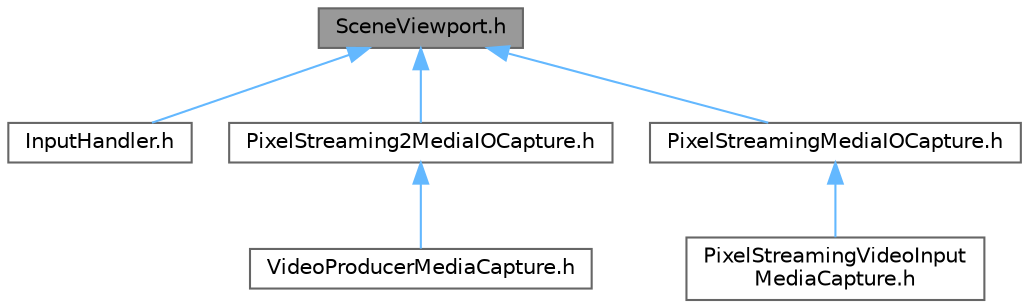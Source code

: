digraph "SceneViewport.h"
{
 // INTERACTIVE_SVG=YES
 // LATEX_PDF_SIZE
  bgcolor="transparent";
  edge [fontname=Helvetica,fontsize=10,labelfontname=Helvetica,labelfontsize=10];
  node [fontname=Helvetica,fontsize=10,shape=box,height=0.2,width=0.4];
  Node1 [id="Node000001",label="SceneViewport.h",height=0.2,width=0.4,color="gray40", fillcolor="grey60", style="filled", fontcolor="black",tooltip=" "];
  Node1 -> Node2 [id="edge1_Node000001_Node000002",dir="back",color="steelblue1",style="solid",tooltip=" "];
  Node2 [id="Node000002",label="InputHandler.h",height=0.2,width=0.4,color="grey40", fillcolor="white", style="filled",URL="$df/d2f/InputHandler_8h.html",tooltip=" "];
  Node1 -> Node3 [id="edge2_Node000001_Node000003",dir="back",color="steelblue1",style="solid",tooltip=" "];
  Node3 [id="Node000003",label="PixelStreaming2MediaIOCapture.h",height=0.2,width=0.4,color="grey40", fillcolor="white", style="filled",URL="$d3/d67/PixelStreaming2MediaIOCapture_8h.html",tooltip=" "];
  Node3 -> Node4 [id="edge3_Node000003_Node000004",dir="back",color="steelblue1",style="solid",tooltip=" "];
  Node4 [id="Node000004",label="VideoProducerMediaCapture.h",height=0.2,width=0.4,color="grey40", fillcolor="white", style="filled",URL="$db/df1/VideoProducerMediaCapture_8h.html",tooltip=" "];
  Node1 -> Node5 [id="edge4_Node000001_Node000005",dir="back",color="steelblue1",style="solid",tooltip=" "];
  Node5 [id="Node000005",label="PixelStreamingMediaIOCapture.h",height=0.2,width=0.4,color="grey40", fillcolor="white", style="filled",URL="$df/dfa/PixelStreamingMediaIOCapture_8h.html",tooltip=" "];
  Node5 -> Node6 [id="edge5_Node000005_Node000006",dir="back",color="steelblue1",style="solid",tooltip=" "];
  Node6 [id="Node000006",label="PixelStreamingVideoInput\lMediaCapture.h",height=0.2,width=0.4,color="grey40", fillcolor="white", style="filled",URL="$d1/dd3/PixelStreamingVideoInputMediaCapture_8h.html",tooltip=" "];
}
